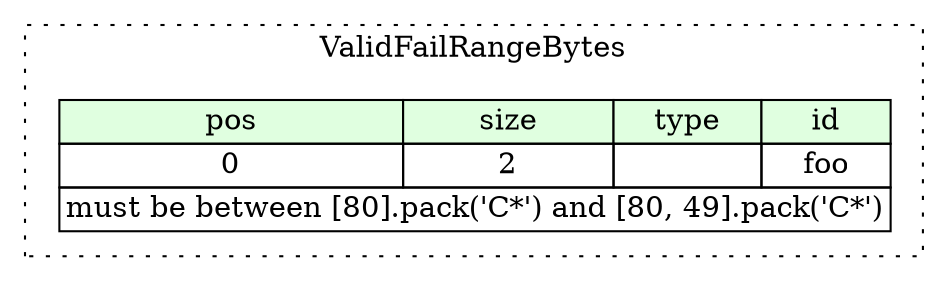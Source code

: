 digraph {
	rankdir=LR;
	node [shape=plaintext];
	subgraph cluster__valid_fail_range_bytes {
		label="ValidFailRangeBytes";
		graph[style=dotted];

		valid_fail_range_bytes__seq [label=<<TABLE BORDER="0" CELLBORDER="1" CELLSPACING="0">
			<TR><TD BGCOLOR="#E0FFE0">pos</TD><TD BGCOLOR="#E0FFE0">size</TD><TD BGCOLOR="#E0FFE0">type</TD><TD BGCOLOR="#E0FFE0">id</TD></TR>
			<TR><TD PORT="foo_pos">0</TD><TD PORT="foo_size">2</TD><TD></TD><TD PORT="foo_type">foo</TD></TR>
			<TR><TD COLSPAN="4" PORT="foo__valid">must be between [80].pack('C*') and [80, 49].pack('C*')</TD></TR>
		</TABLE>>];
	}
}

